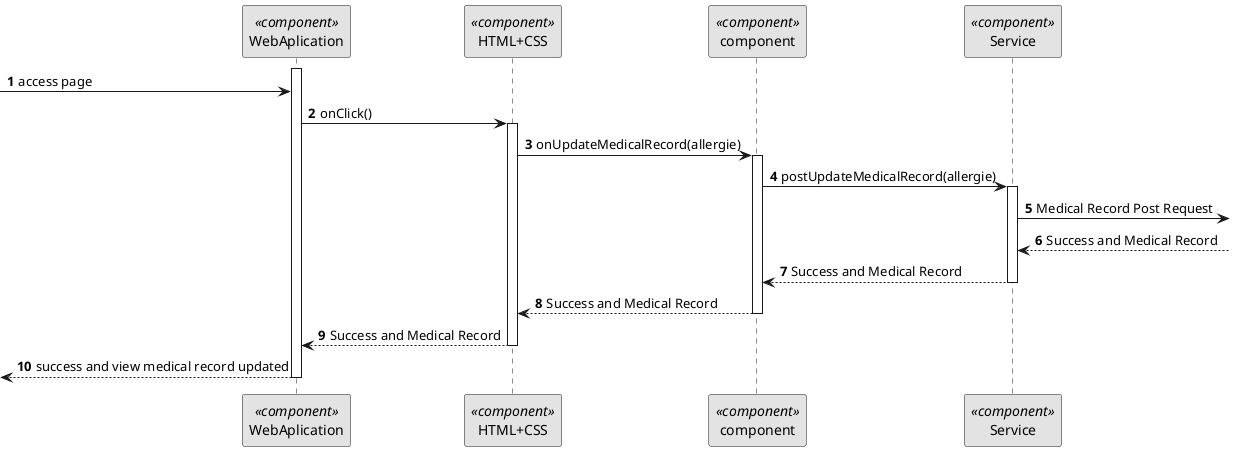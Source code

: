 @startuml 7.2.6
skinparam monochrome true
skinparam packageStyle rectangle
skinparam shadowing false

autonumber

participant "WebAplication" as FE <<component>>
participant "HTML+CSS" as HT <<component>>
participant "component" as CM <<component>>
participant "Service" as SERV <<component>>


activate FE
-> FE: access page

FE -> HT : onClick()
activate HT


HT -> CM : onUpdateMedicalRecord(allergie)

activate CM

CM -> SERV : postUpdateMedicalRecord(allergie)

 activate SERV

  SERV -> : Medical Record Post Request

 SERV <-- : Success and Medical Record

SERV --> CM : Success and Medical Record


deactivate SERV

CM --> HT : Success and Medical Record
deactivate CM



HT --> FE : Success and Medical Record
deactivate HT

<--- FE : success and view medical record updated

deactivate FE





@enduml